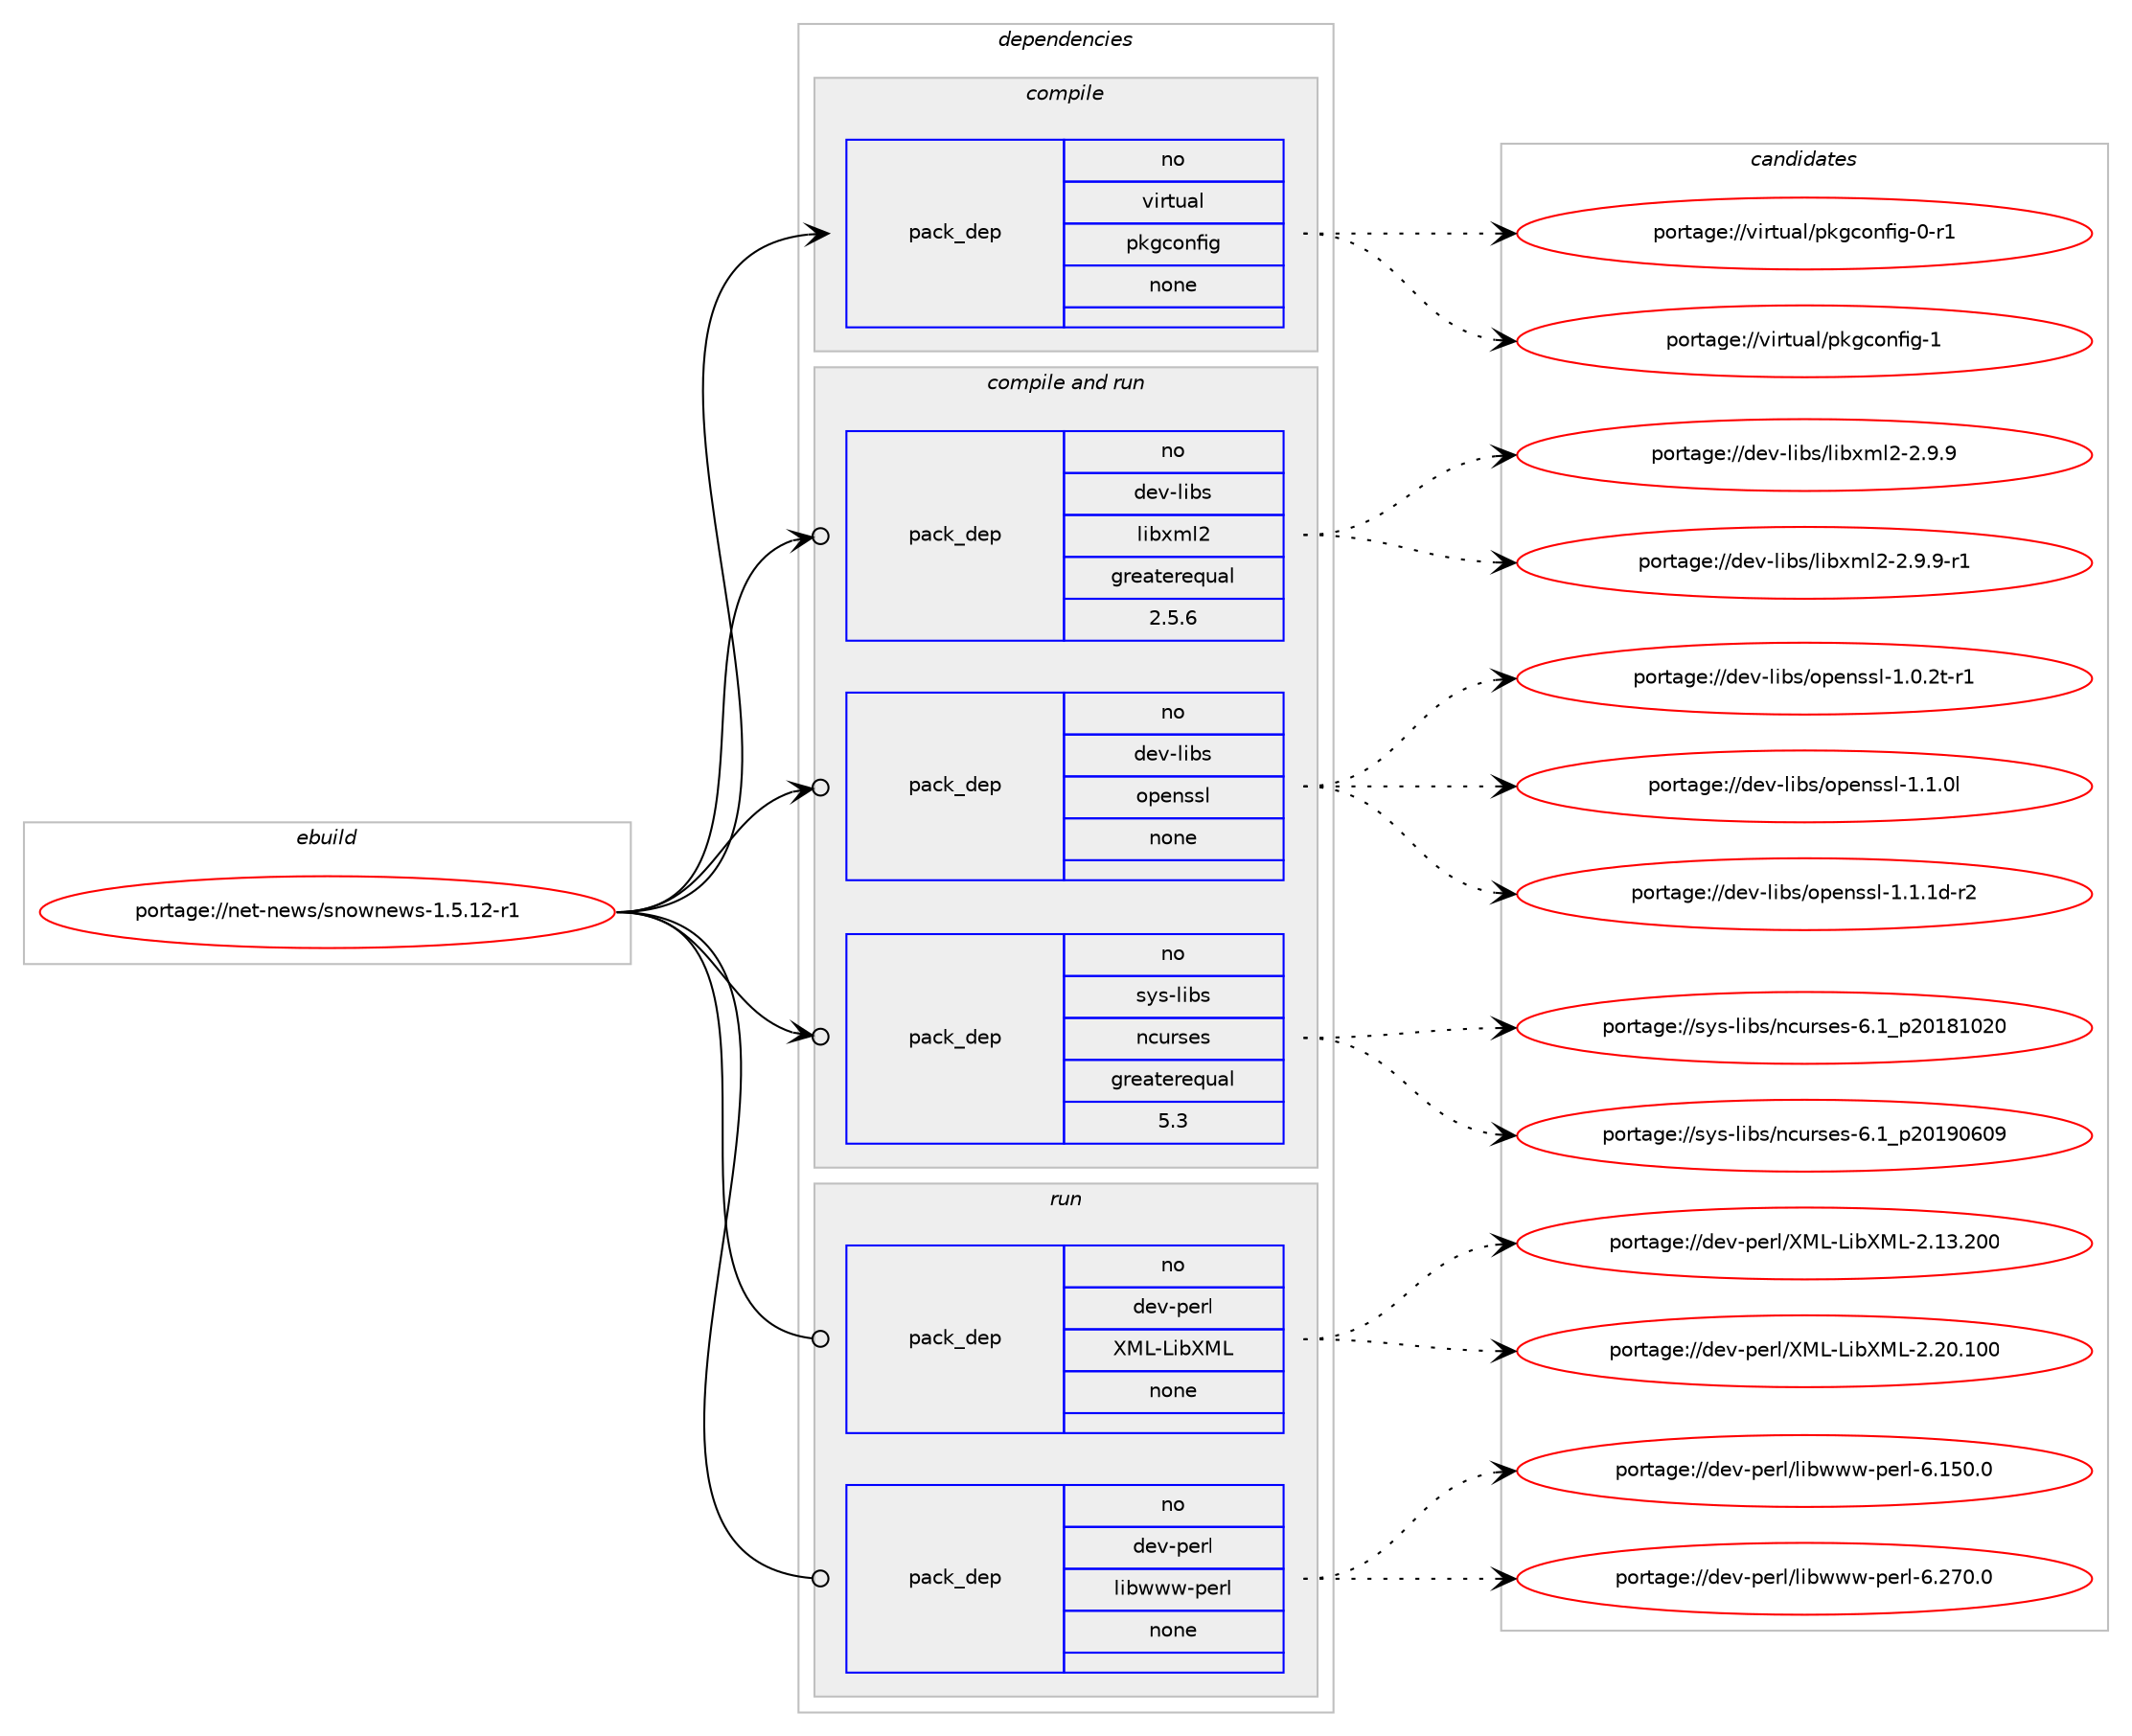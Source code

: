 digraph prolog {

# *************
# Graph options
# *************

newrank=true;
concentrate=true;
compound=true;
graph [rankdir=LR,fontname=Helvetica,fontsize=10,ranksep=1.5];#, ranksep=2.5, nodesep=0.2];
edge  [arrowhead=vee];
node  [fontname=Helvetica,fontsize=10];

# **********
# The ebuild
# **********

subgraph cluster_leftcol {
color=gray;
rank=same;
label=<<i>ebuild</i>>;
id [label="portage://net-news/snownews-1.5.12-r1", color=red, width=4, href="../net-news/snownews-1.5.12-r1.svg"];
}

# ****************
# The dependencies
# ****************

subgraph cluster_midcol {
color=gray;
label=<<i>dependencies</i>>;
subgraph cluster_compile {
fillcolor="#eeeeee";
style=filled;
label=<<i>compile</i>>;
subgraph pack272777 {
dependency372070 [label=<<TABLE BORDER="0" CELLBORDER="1" CELLSPACING="0" CELLPADDING="4" WIDTH="220"><TR><TD ROWSPAN="6" CELLPADDING="30">pack_dep</TD></TR><TR><TD WIDTH="110">no</TD></TR><TR><TD>virtual</TD></TR><TR><TD>pkgconfig</TD></TR><TR><TD>none</TD></TR><TR><TD></TD></TR></TABLE>>, shape=none, color=blue];
}
id:e -> dependency372070:w [weight=20,style="solid",arrowhead="vee"];
}
subgraph cluster_compileandrun {
fillcolor="#eeeeee";
style=filled;
label=<<i>compile and run</i>>;
subgraph pack272778 {
dependency372071 [label=<<TABLE BORDER="0" CELLBORDER="1" CELLSPACING="0" CELLPADDING="4" WIDTH="220"><TR><TD ROWSPAN="6" CELLPADDING="30">pack_dep</TD></TR><TR><TD WIDTH="110">no</TD></TR><TR><TD>dev-libs</TD></TR><TR><TD>libxml2</TD></TR><TR><TD>greaterequal</TD></TR><TR><TD>2.5.6</TD></TR></TABLE>>, shape=none, color=blue];
}
id:e -> dependency372071:w [weight=20,style="solid",arrowhead="odotvee"];
subgraph pack272779 {
dependency372072 [label=<<TABLE BORDER="0" CELLBORDER="1" CELLSPACING="0" CELLPADDING="4" WIDTH="220"><TR><TD ROWSPAN="6" CELLPADDING="30">pack_dep</TD></TR><TR><TD WIDTH="110">no</TD></TR><TR><TD>dev-libs</TD></TR><TR><TD>openssl</TD></TR><TR><TD>none</TD></TR><TR><TD></TD></TR></TABLE>>, shape=none, color=blue];
}
id:e -> dependency372072:w [weight=20,style="solid",arrowhead="odotvee"];
subgraph pack272780 {
dependency372073 [label=<<TABLE BORDER="0" CELLBORDER="1" CELLSPACING="0" CELLPADDING="4" WIDTH="220"><TR><TD ROWSPAN="6" CELLPADDING="30">pack_dep</TD></TR><TR><TD WIDTH="110">no</TD></TR><TR><TD>sys-libs</TD></TR><TR><TD>ncurses</TD></TR><TR><TD>greaterequal</TD></TR><TR><TD>5.3</TD></TR></TABLE>>, shape=none, color=blue];
}
id:e -> dependency372073:w [weight=20,style="solid",arrowhead="odotvee"];
}
subgraph cluster_run {
fillcolor="#eeeeee";
style=filled;
label=<<i>run</i>>;
subgraph pack272781 {
dependency372074 [label=<<TABLE BORDER="0" CELLBORDER="1" CELLSPACING="0" CELLPADDING="4" WIDTH="220"><TR><TD ROWSPAN="6" CELLPADDING="30">pack_dep</TD></TR><TR><TD WIDTH="110">no</TD></TR><TR><TD>dev-perl</TD></TR><TR><TD>XML-LibXML</TD></TR><TR><TD>none</TD></TR><TR><TD></TD></TR></TABLE>>, shape=none, color=blue];
}
id:e -> dependency372074:w [weight=20,style="solid",arrowhead="odot"];
subgraph pack272782 {
dependency372075 [label=<<TABLE BORDER="0" CELLBORDER="1" CELLSPACING="0" CELLPADDING="4" WIDTH="220"><TR><TD ROWSPAN="6" CELLPADDING="30">pack_dep</TD></TR><TR><TD WIDTH="110">no</TD></TR><TR><TD>dev-perl</TD></TR><TR><TD>libwww-perl</TD></TR><TR><TD>none</TD></TR><TR><TD></TD></TR></TABLE>>, shape=none, color=blue];
}
id:e -> dependency372075:w [weight=20,style="solid",arrowhead="odot"];
}
}

# **************
# The candidates
# **************

subgraph cluster_choices {
rank=same;
color=gray;
label=<<i>candidates</i>>;

subgraph choice272777 {
color=black;
nodesep=1;
choiceportage11810511411611797108471121071039911111010210510345484511449 [label="portage://virtual/pkgconfig-0-r1", color=red, width=4,href="../virtual/pkgconfig-0-r1.svg"];
choiceportage1181051141161179710847112107103991111101021051034549 [label="portage://virtual/pkgconfig-1", color=red, width=4,href="../virtual/pkgconfig-1.svg"];
dependency372070:e -> choiceportage11810511411611797108471121071039911111010210510345484511449:w [style=dotted,weight="100"];
dependency372070:e -> choiceportage1181051141161179710847112107103991111101021051034549:w [style=dotted,weight="100"];
}
subgraph choice272778 {
color=black;
nodesep=1;
choiceportage1001011184510810598115471081059812010910850455046574657 [label="portage://dev-libs/libxml2-2.9.9", color=red, width=4,href="../dev-libs/libxml2-2.9.9.svg"];
choiceportage10010111845108105981154710810598120109108504550465746574511449 [label="portage://dev-libs/libxml2-2.9.9-r1", color=red, width=4,href="../dev-libs/libxml2-2.9.9-r1.svg"];
dependency372071:e -> choiceportage1001011184510810598115471081059812010910850455046574657:w [style=dotted,weight="100"];
dependency372071:e -> choiceportage10010111845108105981154710810598120109108504550465746574511449:w [style=dotted,weight="100"];
}
subgraph choice272779 {
color=black;
nodesep=1;
choiceportage1001011184510810598115471111121011101151151084549464846501164511449 [label="portage://dev-libs/openssl-1.0.2t-r1", color=red, width=4,href="../dev-libs/openssl-1.0.2t-r1.svg"];
choiceportage100101118451081059811547111112101110115115108454946494648108 [label="portage://dev-libs/openssl-1.1.0l", color=red, width=4,href="../dev-libs/openssl-1.1.0l.svg"];
choiceportage1001011184510810598115471111121011101151151084549464946491004511450 [label="portage://dev-libs/openssl-1.1.1d-r2", color=red, width=4,href="../dev-libs/openssl-1.1.1d-r2.svg"];
dependency372072:e -> choiceportage1001011184510810598115471111121011101151151084549464846501164511449:w [style=dotted,weight="100"];
dependency372072:e -> choiceportage100101118451081059811547111112101110115115108454946494648108:w [style=dotted,weight="100"];
dependency372072:e -> choiceportage1001011184510810598115471111121011101151151084549464946491004511450:w [style=dotted,weight="100"];
}
subgraph choice272780 {
color=black;
nodesep=1;
choiceportage1151211154510810598115471109911711411510111545544649951125048495649485048 [label="portage://sys-libs/ncurses-6.1_p20181020", color=red, width=4,href="../sys-libs/ncurses-6.1_p20181020.svg"];
choiceportage1151211154510810598115471109911711411510111545544649951125048495748544857 [label="portage://sys-libs/ncurses-6.1_p20190609", color=red, width=4,href="../sys-libs/ncurses-6.1_p20190609.svg"];
dependency372073:e -> choiceportage1151211154510810598115471109911711411510111545544649951125048495649485048:w [style=dotted,weight="100"];
dependency372073:e -> choiceportage1151211154510810598115471109911711411510111545544649951125048495748544857:w [style=dotted,weight="100"];
}
subgraph choice272781 {
color=black;
nodesep=1;
choiceportage1001011184511210111410847887776457610598887776455046495146504848 [label="portage://dev-perl/XML-LibXML-2.13.200", color=red, width=4,href="../dev-perl/XML-LibXML-2.13.200.svg"];
choiceportage1001011184511210111410847887776457610598887776455046504846494848 [label="portage://dev-perl/XML-LibXML-2.20.100", color=red, width=4,href="../dev-perl/XML-LibXML-2.20.100.svg"];
dependency372074:e -> choiceportage1001011184511210111410847887776457610598887776455046495146504848:w [style=dotted,weight="100"];
dependency372074:e -> choiceportage1001011184511210111410847887776457610598887776455046504846494848:w [style=dotted,weight="100"];
}
subgraph choice272782 {
color=black;
nodesep=1;
choiceportage100101118451121011141084710810598119119119451121011141084554464953484648 [label="portage://dev-perl/libwww-perl-6.150.0", color=red, width=4,href="../dev-perl/libwww-perl-6.150.0.svg"];
choiceportage100101118451121011141084710810598119119119451121011141084554465055484648 [label="portage://dev-perl/libwww-perl-6.270.0", color=red, width=4,href="../dev-perl/libwww-perl-6.270.0.svg"];
dependency372075:e -> choiceportage100101118451121011141084710810598119119119451121011141084554464953484648:w [style=dotted,weight="100"];
dependency372075:e -> choiceportage100101118451121011141084710810598119119119451121011141084554465055484648:w [style=dotted,weight="100"];
}
}

}
